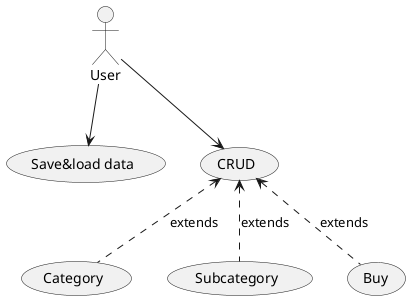@startuml usecase

actor User

User -down-> (Save&load data)
User -down-> (CRUD)
(CRUD) <-down. (Category) : extends
(CRUD) <-down. (Subcategory) : extends
(CRUD) <-down. (Buy) : extends

@enduml